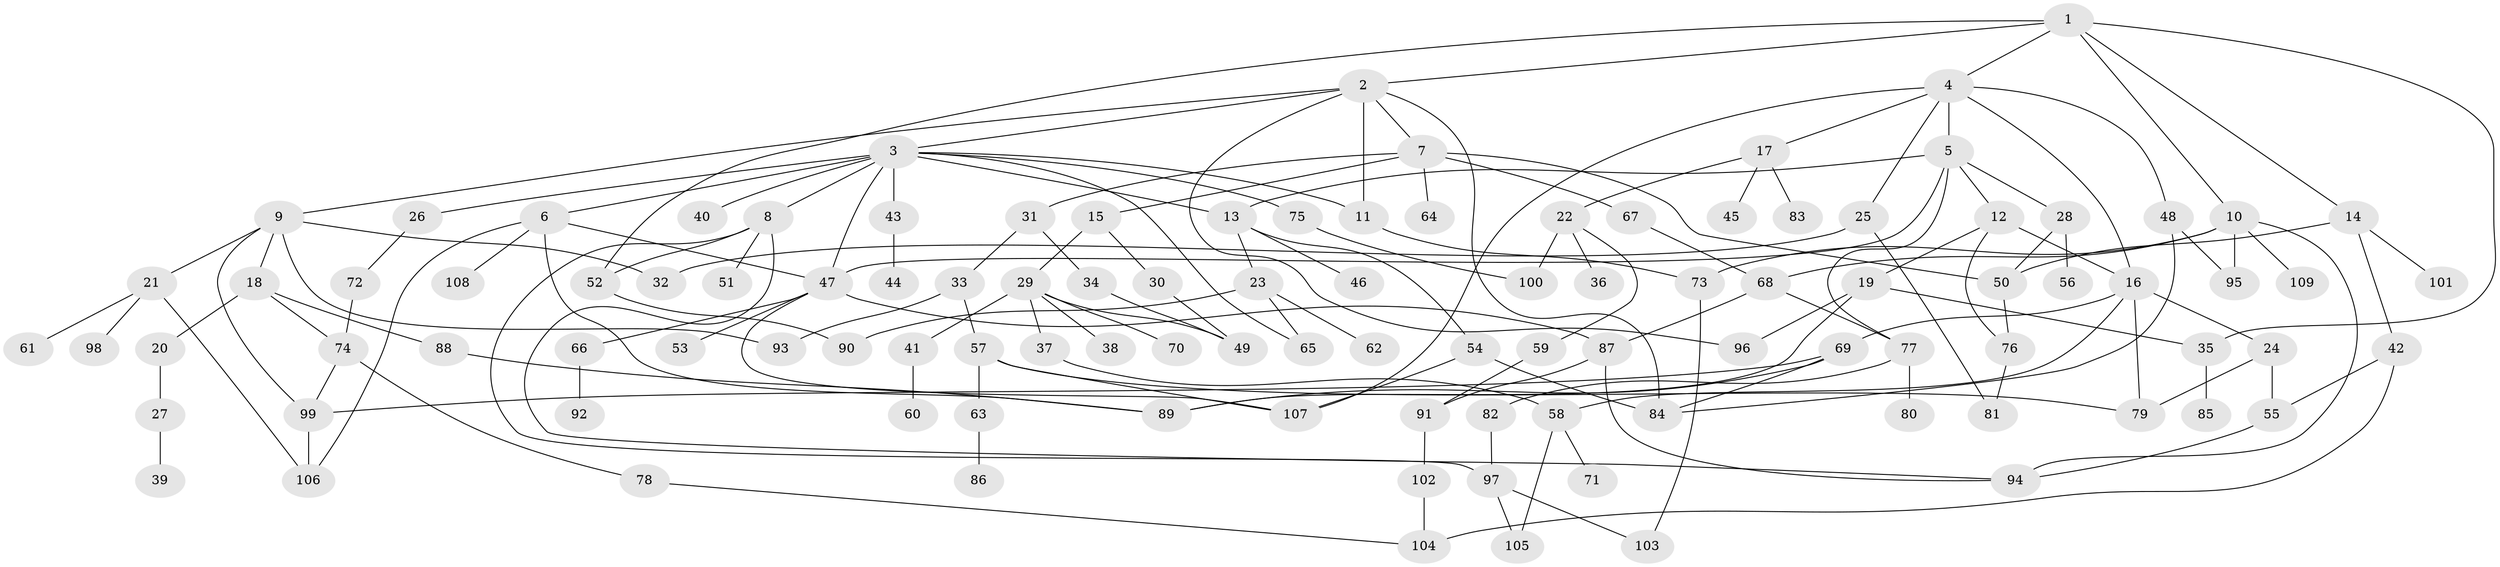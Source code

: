 // Generated by graph-tools (version 1.1) at 2025/41/03/09/25 04:41:59]
// undirected, 109 vertices, 159 edges
graph export_dot {
graph [start="1"]
  node [color=gray90,style=filled];
  1;
  2;
  3;
  4;
  5;
  6;
  7;
  8;
  9;
  10;
  11;
  12;
  13;
  14;
  15;
  16;
  17;
  18;
  19;
  20;
  21;
  22;
  23;
  24;
  25;
  26;
  27;
  28;
  29;
  30;
  31;
  32;
  33;
  34;
  35;
  36;
  37;
  38;
  39;
  40;
  41;
  42;
  43;
  44;
  45;
  46;
  47;
  48;
  49;
  50;
  51;
  52;
  53;
  54;
  55;
  56;
  57;
  58;
  59;
  60;
  61;
  62;
  63;
  64;
  65;
  66;
  67;
  68;
  69;
  70;
  71;
  72;
  73;
  74;
  75;
  76;
  77;
  78;
  79;
  80;
  81;
  82;
  83;
  84;
  85;
  86;
  87;
  88;
  89;
  90;
  91;
  92;
  93;
  94;
  95;
  96;
  97;
  98;
  99;
  100;
  101;
  102;
  103;
  104;
  105;
  106;
  107;
  108;
  109;
  1 -- 2;
  1 -- 4;
  1 -- 10;
  1 -- 14;
  1 -- 35;
  1 -- 52;
  2 -- 3;
  2 -- 7;
  2 -- 9;
  2 -- 84;
  2 -- 96;
  2 -- 11;
  3 -- 6;
  3 -- 8;
  3 -- 11;
  3 -- 26;
  3 -- 40;
  3 -- 43;
  3 -- 65;
  3 -- 75;
  3 -- 13;
  3 -- 47;
  4 -- 5;
  4 -- 16;
  4 -- 17;
  4 -- 25;
  4 -- 48;
  4 -- 107;
  5 -- 12;
  5 -- 13;
  5 -- 28;
  5 -- 47;
  5 -- 77;
  6 -- 108;
  6 -- 89;
  6 -- 47;
  6 -- 106;
  7 -- 15;
  7 -- 31;
  7 -- 64;
  7 -- 67;
  7 -- 50;
  8 -- 51;
  8 -- 52;
  8 -- 97;
  8 -- 94;
  9 -- 18;
  9 -- 21;
  9 -- 32;
  9 -- 93;
  9 -- 99;
  10 -- 73;
  10 -- 94;
  10 -- 95;
  10 -- 109;
  10 -- 68;
  11 -- 73;
  12 -- 19;
  12 -- 76;
  12 -- 16;
  13 -- 23;
  13 -- 46;
  13 -- 54;
  14 -- 42;
  14 -- 101;
  14 -- 50;
  15 -- 29;
  15 -- 30;
  16 -- 24;
  16 -- 58;
  16 -- 69;
  16 -- 79;
  17 -- 22;
  17 -- 45;
  17 -- 83;
  18 -- 20;
  18 -- 88;
  18 -- 74;
  19 -- 35;
  19 -- 89;
  19 -- 96;
  20 -- 27;
  21 -- 61;
  21 -- 98;
  21 -- 106;
  22 -- 36;
  22 -- 59;
  22 -- 100;
  23 -- 62;
  23 -- 90;
  23 -- 65;
  24 -- 79;
  24 -- 55;
  25 -- 81;
  25 -- 32;
  26 -- 72;
  27 -- 39;
  28 -- 50;
  28 -- 56;
  29 -- 37;
  29 -- 38;
  29 -- 41;
  29 -- 49;
  29 -- 70;
  30 -- 49;
  31 -- 33;
  31 -- 34;
  33 -- 57;
  33 -- 93;
  34 -- 49;
  35 -- 85;
  37 -- 58;
  41 -- 60;
  42 -- 55;
  42 -- 104;
  43 -- 44;
  47 -- 53;
  47 -- 66;
  47 -- 87;
  47 -- 107;
  48 -- 84;
  48 -- 95;
  50 -- 76;
  52 -- 90;
  54 -- 107;
  54 -- 84;
  55 -- 94;
  57 -- 63;
  57 -- 107;
  57 -- 79;
  58 -- 71;
  58 -- 105;
  59 -- 91;
  63 -- 86;
  66 -- 92;
  67 -- 68;
  68 -- 77;
  68 -- 87;
  69 -- 99;
  69 -- 89;
  69 -- 84;
  72 -- 74;
  73 -- 103;
  74 -- 78;
  74 -- 99;
  75 -- 100;
  76 -- 81;
  77 -- 80;
  77 -- 82;
  78 -- 104;
  82 -- 97;
  87 -- 91;
  87 -- 94;
  88 -- 89;
  91 -- 102;
  97 -- 103;
  97 -- 105;
  99 -- 106;
  102 -- 104;
}
